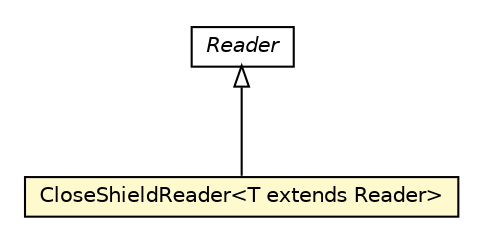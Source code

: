 #!/usr/local/bin/dot
#
# Class diagram 
# Generated by UMLGraph version 5.1 (http://www.umlgraph.org/)
#

digraph G {
	edge [fontname="Helvetica",fontsize=10,labelfontname="Helvetica",labelfontsize=10];
	node [fontname="Helvetica",fontsize=10,shape=plaintext];
	nodesep=0.25;
	ranksep=0.5;
	// com.gc.iotools.stream.reader.CloseShieldReader<T extends java.io.Reader>
	c1689 [label=<<table title="com.gc.iotools.stream.reader.CloseShieldReader" border="0" cellborder="1" cellspacing="0" cellpadding="2" port="p" bgcolor="lemonChiffon" href="./CloseShieldReader.html">
		<tr><td><table border="0" cellspacing="0" cellpadding="1">
<tr><td align="center" balign="center"> CloseShieldReader&lt;T extends Reader&gt; </td></tr>
		</table></td></tr>
		</table>>, fontname="Helvetica", fontcolor="black", fontsize=10.0];
	//com.gc.iotools.stream.reader.CloseShieldReader<T extends java.io.Reader> extends java.io.Reader
	c1694:p -> c1689:p [dir=back,arrowtail=empty];
	// java.io.Reader
	c1694 [label=<<table title="java.io.Reader" border="0" cellborder="1" cellspacing="0" cellpadding="2" port="p" href="http://java.sun.com/j2se/1.5.0/docs/api/java/io/Reader.html">
		<tr><td><table border="0" cellspacing="0" cellpadding="1">
<tr><td align="center" balign="center"><font face="Helvetica-Oblique"> Reader </font></td></tr>
		</table></td></tr>
		</table>>, fontname="Helvetica", fontcolor="black", fontsize=10.0];
}

